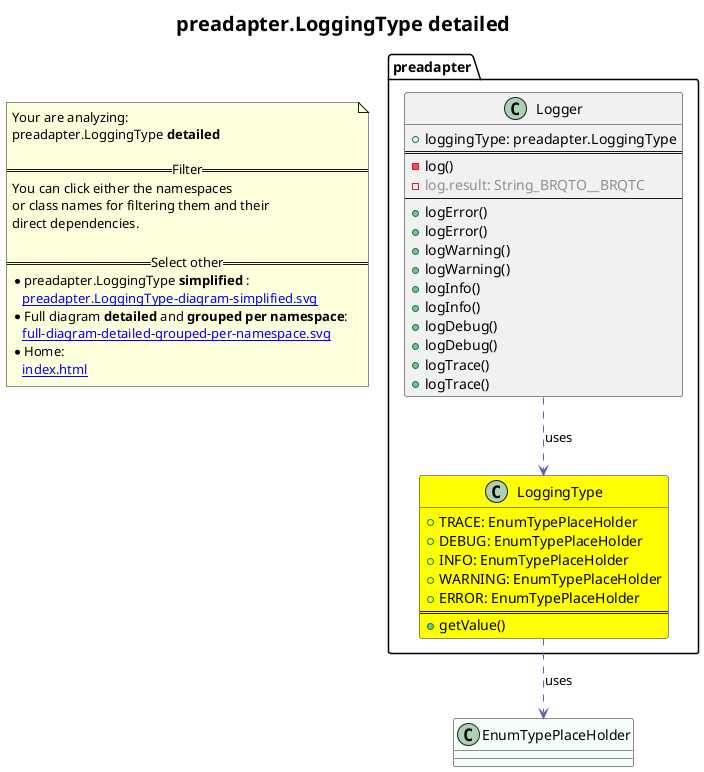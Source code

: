 @startuml
title <size:20>preadapter.LoggingType **detailed** </size>
note "Your are analyzing:\npreadapter.LoggingType **detailed** \n\n==Filter==\nYou can click either the namespaces \nor class names for filtering them and their\ndirect dependencies.\n\n==Select other==\n* preadapter.LoggingType **simplified** :\n   [[preadapter.LoggingType-diagram-simplified.svg]]\n* Full diagram **detailed** and **grouped per namespace**:\n   [[full-diagram-detailed-grouped-per-namespace.svg]]\n* Home:\n   [[index.html]]" as FloatingNote
class EnumTypePlaceHolder [[EnumTypePlaceHolder-diagram-detailed.svg]] #MintCream {
}
class preadapter.LoggingType [[preadapter.LoggingType-diagram-detailed.svg]] #yellow {
  + TRACE: EnumTypePlaceHolder
  + DEBUG: EnumTypePlaceHolder
  + INFO: EnumTypePlaceHolder
  + WARNING: EnumTypePlaceHolder
  + ERROR: EnumTypePlaceHolder
==
  + getValue(<font color="6060BB"></font>)
}
class preadapter.Logger [[preadapter.Logger-diagram-detailed.svg]]  {
  + loggingType: preadapter.LoggingType
==
  - log(<font color="6060BB"></font>)
  - <font color="909090">log.result: String_BRQTO__BRQTC</font>
--
  + logError(<font color="6060BB"></font>)
  + logError(<font color="6060BB"></font>)
  + logWarning(<font color="6060BB"></font>)
  + logWarning(<font color="6060BB"></font>)
  + logInfo(<font color="6060BB"></font>)
  + logInfo(<font color="6060BB"></font>)
  + logDebug(<font color="6060BB"></font>)
  + logDebug(<font color="6060BB"></font>)
  + logTrace(<font color="6060BB"></font>)
  + logTrace(<font color="6060BB"></font>)
}
 ' *************************************** 
 ' *************************************** 
 ' *************************************** 
' Class relations extracted from namespace:
' 
' Class relations extracted from namespace:
' preadapter
preadapter.LoggingType .[#6060BB].> EnumTypePlaceHolder  : uses 
preadapter.Logger .[#6060BB].> preadapter.LoggingType  : uses 
@enduml